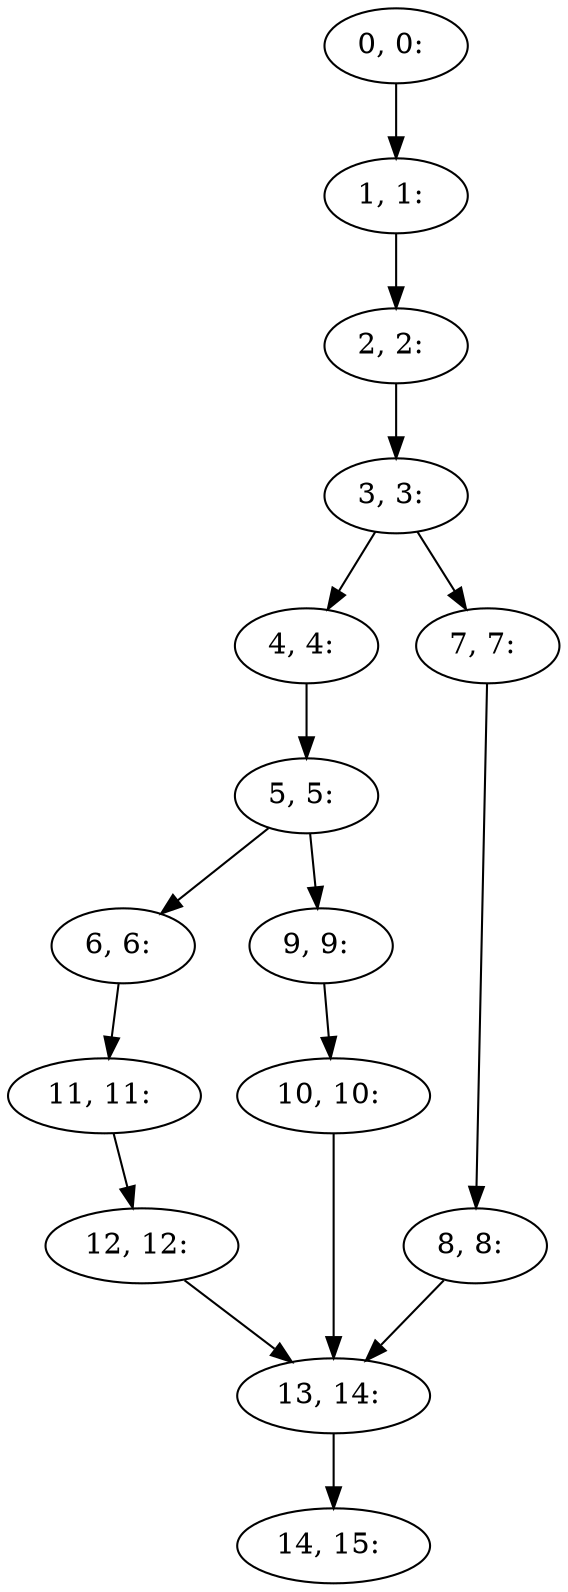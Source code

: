 digraph G {
0[label="0, 0: "];
1[label="1, 1: "];
2[label="2, 2: "];
3[label="3, 3: "];
4[label="4, 4: "];
5[label="5, 5: "];
6[label="6, 6: "];
7[label="7, 7: "];
8[label="8, 8: "];
9[label="9, 9: "];
10[label="10, 10: "];
11[label="11, 11: "];
12[label="12, 12: "];
13[label="13, 14: "];
14[label="14, 15: "];
0->1 ;
1->2 ;
2->3 ;
3->4 ;
3->7 ;
4->5 ;
5->6 ;
5->9 ;
6->11 ;
7->8 ;
8->13 ;
9->10 ;
10->13 ;
11->12 ;
12->13 ;
13->14 ;
}

